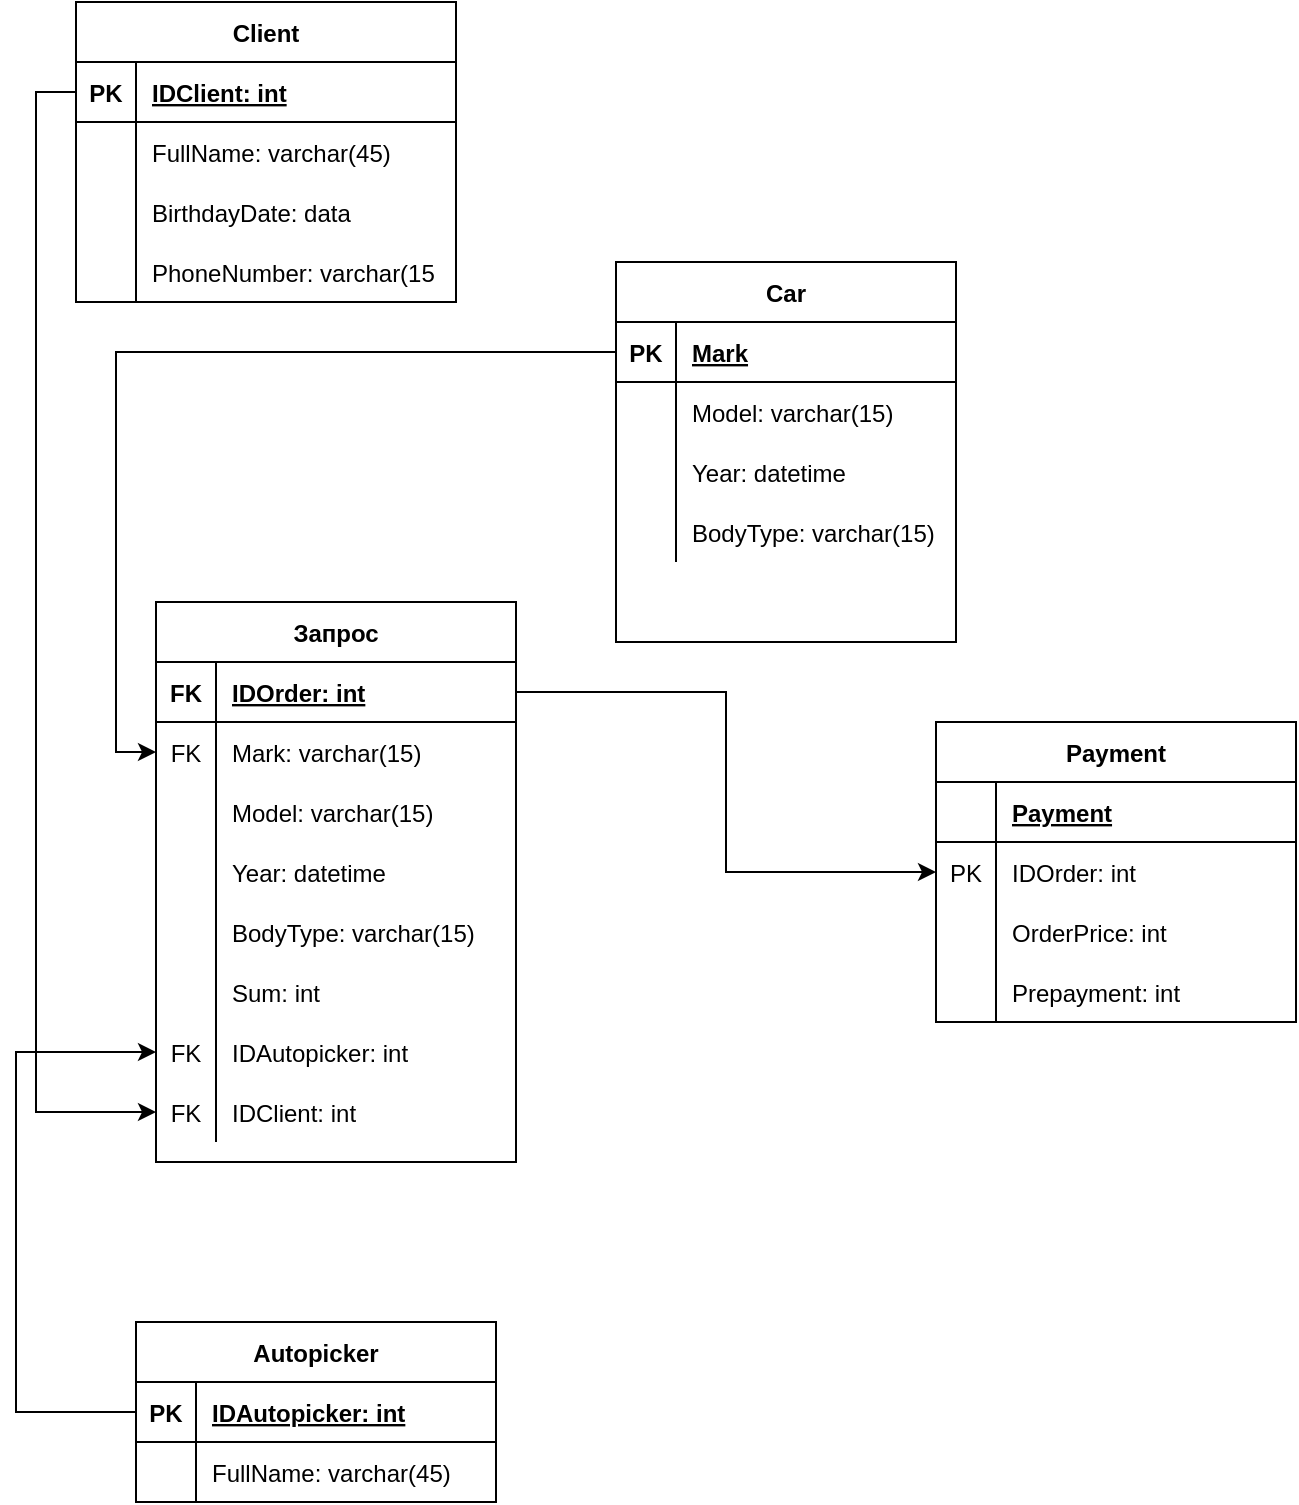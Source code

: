 <mxfile version="16.0.2" type="github">
  <diagram id="nP2btYWfpvYioRI4b4Tf" name="Страница 1">
    <mxGraphModel dx="1874" dy="822" grid="1" gridSize="10" guides="1" tooltips="1" connect="1" arrows="1" fold="1" page="1" pageScale="1" pageWidth="1169" pageHeight="1654" math="0" shadow="0">
      <root>
        <mxCell id="0" />
        <mxCell id="1" parent="0" />
        <mxCell id="k_PC17V0khzHzHPQHjoB-36" value="Client" style="shape=table;startSize=30;container=1;collapsible=1;childLayout=tableLayout;fixedRows=1;rowLines=0;fontStyle=1;align=center;resizeLast=1;" parent="1" vertex="1">
          <mxGeometry x="120" y="80" width="190" height="150" as="geometry" />
        </mxCell>
        <mxCell id="k_PC17V0khzHzHPQHjoB-37" value="" style="shape=partialRectangle;collapsible=0;dropTarget=0;pointerEvents=0;fillColor=none;top=0;left=0;bottom=1;right=0;points=[[0,0.5],[1,0.5]];portConstraint=eastwest;" parent="k_PC17V0khzHzHPQHjoB-36" vertex="1">
          <mxGeometry y="30" width="190" height="30" as="geometry" />
        </mxCell>
        <mxCell id="k_PC17V0khzHzHPQHjoB-38" value="PK" style="shape=partialRectangle;connectable=0;fillColor=none;top=0;left=0;bottom=0;right=0;fontStyle=1;overflow=hidden;" parent="k_PC17V0khzHzHPQHjoB-37" vertex="1">
          <mxGeometry width="30" height="30" as="geometry">
            <mxRectangle width="30" height="30" as="alternateBounds" />
          </mxGeometry>
        </mxCell>
        <mxCell id="k_PC17V0khzHzHPQHjoB-39" value="IDClient: int" style="shape=partialRectangle;connectable=0;fillColor=none;top=0;left=0;bottom=0;right=0;align=left;spacingLeft=6;fontStyle=5;overflow=hidden;" parent="k_PC17V0khzHzHPQHjoB-37" vertex="1">
          <mxGeometry x="30" width="160" height="30" as="geometry">
            <mxRectangle width="160" height="30" as="alternateBounds" />
          </mxGeometry>
        </mxCell>
        <mxCell id="k_PC17V0khzHzHPQHjoB-40" value="" style="shape=partialRectangle;collapsible=0;dropTarget=0;pointerEvents=0;fillColor=none;top=0;left=0;bottom=0;right=0;points=[[0,0.5],[1,0.5]];portConstraint=eastwest;" parent="k_PC17V0khzHzHPQHjoB-36" vertex="1">
          <mxGeometry y="60" width="190" height="30" as="geometry" />
        </mxCell>
        <mxCell id="k_PC17V0khzHzHPQHjoB-41" value="" style="shape=partialRectangle;connectable=0;fillColor=none;top=0;left=0;bottom=0;right=0;editable=1;overflow=hidden;" parent="k_PC17V0khzHzHPQHjoB-40" vertex="1">
          <mxGeometry width="30" height="30" as="geometry">
            <mxRectangle width="30" height="30" as="alternateBounds" />
          </mxGeometry>
        </mxCell>
        <mxCell id="k_PC17V0khzHzHPQHjoB-42" value="FullName: varchar(45)" style="shape=partialRectangle;connectable=0;fillColor=none;top=0;left=0;bottom=0;right=0;align=left;spacingLeft=6;overflow=hidden;" parent="k_PC17V0khzHzHPQHjoB-40" vertex="1">
          <mxGeometry x="30" width="160" height="30" as="geometry">
            <mxRectangle width="160" height="30" as="alternateBounds" />
          </mxGeometry>
        </mxCell>
        <mxCell id="k_PC17V0khzHzHPQHjoB-43" value="" style="shape=partialRectangle;collapsible=0;dropTarget=0;pointerEvents=0;fillColor=none;top=0;left=0;bottom=0;right=0;points=[[0,0.5],[1,0.5]];portConstraint=eastwest;" parent="k_PC17V0khzHzHPQHjoB-36" vertex="1">
          <mxGeometry y="90" width="190" height="30" as="geometry" />
        </mxCell>
        <mxCell id="k_PC17V0khzHzHPQHjoB-44" value="" style="shape=partialRectangle;connectable=0;fillColor=none;top=0;left=0;bottom=0;right=0;editable=1;overflow=hidden;" parent="k_PC17V0khzHzHPQHjoB-43" vertex="1">
          <mxGeometry width="30" height="30" as="geometry">
            <mxRectangle width="30" height="30" as="alternateBounds" />
          </mxGeometry>
        </mxCell>
        <mxCell id="k_PC17V0khzHzHPQHjoB-45" value="BirthdayDate: data" style="shape=partialRectangle;connectable=0;fillColor=none;top=0;left=0;bottom=0;right=0;align=left;spacingLeft=6;overflow=hidden;" parent="k_PC17V0khzHzHPQHjoB-43" vertex="1">
          <mxGeometry x="30" width="160" height="30" as="geometry">
            <mxRectangle width="160" height="30" as="alternateBounds" />
          </mxGeometry>
        </mxCell>
        <mxCell id="k_PC17V0khzHzHPQHjoB-46" value="" style="shape=partialRectangle;collapsible=0;dropTarget=0;pointerEvents=0;fillColor=none;top=0;left=0;bottom=0;right=0;points=[[0,0.5],[1,0.5]];portConstraint=eastwest;" parent="k_PC17V0khzHzHPQHjoB-36" vertex="1">
          <mxGeometry y="120" width="190" height="30" as="geometry" />
        </mxCell>
        <mxCell id="k_PC17V0khzHzHPQHjoB-47" value="" style="shape=partialRectangle;connectable=0;fillColor=none;top=0;left=0;bottom=0;right=0;editable=1;overflow=hidden;" parent="k_PC17V0khzHzHPQHjoB-46" vertex="1">
          <mxGeometry width="30" height="30" as="geometry">
            <mxRectangle width="30" height="30" as="alternateBounds" />
          </mxGeometry>
        </mxCell>
        <mxCell id="k_PC17V0khzHzHPQHjoB-48" value="PhoneNumber: varchar(15" style="shape=partialRectangle;connectable=0;fillColor=none;top=0;left=0;bottom=0;right=0;align=left;spacingLeft=6;overflow=hidden;" parent="k_PC17V0khzHzHPQHjoB-46" vertex="1">
          <mxGeometry x="30" width="160" height="30" as="geometry">
            <mxRectangle width="160" height="30" as="alternateBounds" />
          </mxGeometry>
        </mxCell>
        <mxCell id="k_PC17V0khzHzHPQHjoB-49" value="Запрос" style="shape=table;startSize=30;container=1;collapsible=1;childLayout=tableLayout;fixedRows=1;rowLines=0;fontStyle=1;align=center;resizeLast=1;" parent="1" vertex="1">
          <mxGeometry x="160" y="380" width="180" height="280" as="geometry" />
        </mxCell>
        <mxCell id="k_PC17V0khzHzHPQHjoB-50" value="" style="shape=partialRectangle;collapsible=0;dropTarget=0;pointerEvents=0;fillColor=none;top=0;left=0;bottom=1;right=0;points=[[0,0.5],[1,0.5]];portConstraint=eastwest;" parent="k_PC17V0khzHzHPQHjoB-49" vertex="1">
          <mxGeometry y="30" width="180" height="30" as="geometry" />
        </mxCell>
        <mxCell id="k_PC17V0khzHzHPQHjoB-51" value="FK" style="shape=partialRectangle;connectable=0;fillColor=none;top=0;left=0;bottom=0;right=0;fontStyle=1;overflow=hidden;" parent="k_PC17V0khzHzHPQHjoB-50" vertex="1">
          <mxGeometry width="30" height="30" as="geometry">
            <mxRectangle width="30" height="30" as="alternateBounds" />
          </mxGeometry>
        </mxCell>
        <mxCell id="k_PC17V0khzHzHPQHjoB-52" value="IDOrder: int" style="shape=partialRectangle;connectable=0;fillColor=none;top=0;left=0;bottom=0;right=0;align=left;spacingLeft=6;fontStyle=5;overflow=hidden;" parent="k_PC17V0khzHzHPQHjoB-50" vertex="1">
          <mxGeometry x="30" width="150" height="30" as="geometry">
            <mxRectangle width="150" height="30" as="alternateBounds" />
          </mxGeometry>
        </mxCell>
        <mxCell id="k_PC17V0khzHzHPQHjoB-53" value="" style="shape=partialRectangle;collapsible=0;dropTarget=0;pointerEvents=0;fillColor=none;top=0;left=0;bottom=0;right=0;points=[[0,0.5],[1,0.5]];portConstraint=eastwest;" parent="k_PC17V0khzHzHPQHjoB-49" vertex="1">
          <mxGeometry y="60" width="180" height="30" as="geometry" />
        </mxCell>
        <mxCell id="k_PC17V0khzHzHPQHjoB-54" value="FK" style="shape=partialRectangle;connectable=0;fillColor=none;top=0;left=0;bottom=0;right=0;editable=1;overflow=hidden;" parent="k_PC17V0khzHzHPQHjoB-53" vertex="1">
          <mxGeometry width="30" height="30" as="geometry">
            <mxRectangle width="30" height="30" as="alternateBounds" />
          </mxGeometry>
        </mxCell>
        <mxCell id="k_PC17V0khzHzHPQHjoB-55" value="Mark: varchar(15)" style="shape=partialRectangle;connectable=0;fillColor=none;top=0;left=0;bottom=0;right=0;align=left;spacingLeft=6;overflow=hidden;" parent="k_PC17V0khzHzHPQHjoB-53" vertex="1">
          <mxGeometry x="30" width="150" height="30" as="geometry">
            <mxRectangle width="150" height="30" as="alternateBounds" />
          </mxGeometry>
        </mxCell>
        <mxCell id="k_PC17V0khzHzHPQHjoB-56" value="" style="shape=partialRectangle;collapsible=0;dropTarget=0;pointerEvents=0;fillColor=none;top=0;left=0;bottom=0;right=0;points=[[0,0.5],[1,0.5]];portConstraint=eastwest;" parent="k_PC17V0khzHzHPQHjoB-49" vertex="1">
          <mxGeometry y="90" width="180" height="30" as="geometry" />
        </mxCell>
        <mxCell id="k_PC17V0khzHzHPQHjoB-57" value="" style="shape=partialRectangle;connectable=0;fillColor=none;top=0;left=0;bottom=0;right=0;editable=1;overflow=hidden;" parent="k_PC17V0khzHzHPQHjoB-56" vertex="1">
          <mxGeometry width="30" height="30" as="geometry">
            <mxRectangle width="30" height="30" as="alternateBounds" />
          </mxGeometry>
        </mxCell>
        <mxCell id="k_PC17V0khzHzHPQHjoB-58" value="Model: varchar(15)" style="shape=partialRectangle;connectable=0;fillColor=none;top=0;left=0;bottom=0;right=0;align=left;spacingLeft=6;overflow=hidden;" parent="k_PC17V0khzHzHPQHjoB-56" vertex="1">
          <mxGeometry x="30" width="150" height="30" as="geometry">
            <mxRectangle width="150" height="30" as="alternateBounds" />
          </mxGeometry>
        </mxCell>
        <mxCell id="k_PC17V0khzHzHPQHjoB-59" value="" style="shape=partialRectangle;collapsible=0;dropTarget=0;pointerEvents=0;fillColor=none;top=0;left=0;bottom=0;right=0;points=[[0,0.5],[1,0.5]];portConstraint=eastwest;" parent="k_PC17V0khzHzHPQHjoB-49" vertex="1">
          <mxGeometry y="120" width="180" height="30" as="geometry" />
        </mxCell>
        <mxCell id="k_PC17V0khzHzHPQHjoB-60" value="" style="shape=partialRectangle;connectable=0;fillColor=none;top=0;left=0;bottom=0;right=0;editable=1;overflow=hidden;" parent="k_PC17V0khzHzHPQHjoB-59" vertex="1">
          <mxGeometry width="30" height="30" as="geometry">
            <mxRectangle width="30" height="30" as="alternateBounds" />
          </mxGeometry>
        </mxCell>
        <mxCell id="k_PC17V0khzHzHPQHjoB-61" value="Year: datetime" style="shape=partialRectangle;connectable=0;fillColor=none;top=0;left=0;bottom=0;right=0;align=left;spacingLeft=6;overflow=hidden;" parent="k_PC17V0khzHzHPQHjoB-59" vertex="1">
          <mxGeometry x="30" width="150" height="30" as="geometry">
            <mxRectangle width="150" height="30" as="alternateBounds" />
          </mxGeometry>
        </mxCell>
        <mxCell id="k_PC17V0khzHzHPQHjoB-62" value="" style="shape=partialRectangle;collapsible=0;dropTarget=0;pointerEvents=0;fillColor=none;top=0;left=0;bottom=0;right=0;points=[[0,0.5],[1,0.5]];portConstraint=eastwest;" parent="k_PC17V0khzHzHPQHjoB-49" vertex="1">
          <mxGeometry y="150" width="180" height="30" as="geometry" />
        </mxCell>
        <mxCell id="k_PC17V0khzHzHPQHjoB-63" value="" style="shape=partialRectangle;connectable=0;fillColor=none;top=0;left=0;bottom=0;right=0;editable=1;overflow=hidden;" parent="k_PC17V0khzHzHPQHjoB-62" vertex="1">
          <mxGeometry width="30" height="30" as="geometry">
            <mxRectangle width="30" height="30" as="alternateBounds" />
          </mxGeometry>
        </mxCell>
        <mxCell id="k_PC17V0khzHzHPQHjoB-64" value="BodyType: varchar(15)" style="shape=partialRectangle;connectable=0;fillColor=none;top=0;left=0;bottom=0;right=0;align=left;spacingLeft=6;overflow=hidden;" parent="k_PC17V0khzHzHPQHjoB-62" vertex="1">
          <mxGeometry x="30" width="150" height="30" as="geometry">
            <mxRectangle width="150" height="30" as="alternateBounds" />
          </mxGeometry>
        </mxCell>
        <mxCell id="k_PC17V0khzHzHPQHjoB-65" value="" style="shape=partialRectangle;collapsible=0;dropTarget=0;pointerEvents=0;fillColor=none;top=0;left=0;bottom=0;right=0;points=[[0,0.5],[1,0.5]];portConstraint=eastwest;" parent="k_PC17V0khzHzHPQHjoB-49" vertex="1">
          <mxGeometry y="180" width="180" height="30" as="geometry" />
        </mxCell>
        <mxCell id="k_PC17V0khzHzHPQHjoB-66" value="" style="shape=partialRectangle;connectable=0;fillColor=none;top=0;left=0;bottom=0;right=0;editable=1;overflow=hidden;" parent="k_PC17V0khzHzHPQHjoB-65" vertex="1">
          <mxGeometry width="30" height="30" as="geometry">
            <mxRectangle width="30" height="30" as="alternateBounds" />
          </mxGeometry>
        </mxCell>
        <mxCell id="k_PC17V0khzHzHPQHjoB-67" value="Sum: int" style="shape=partialRectangle;connectable=0;fillColor=none;top=0;left=0;bottom=0;right=0;align=left;spacingLeft=6;overflow=hidden;" parent="k_PC17V0khzHzHPQHjoB-65" vertex="1">
          <mxGeometry x="30" width="150" height="30" as="geometry">
            <mxRectangle width="150" height="30" as="alternateBounds" />
          </mxGeometry>
        </mxCell>
        <mxCell id="k_PC17V0khzHzHPQHjoB-68" value="" style="shape=partialRectangle;collapsible=0;dropTarget=0;pointerEvents=0;fillColor=none;top=0;left=0;bottom=0;right=0;points=[[0,0.5],[1,0.5]];portConstraint=eastwest;" parent="k_PC17V0khzHzHPQHjoB-49" vertex="1">
          <mxGeometry y="210" width="180" height="30" as="geometry" />
        </mxCell>
        <mxCell id="k_PC17V0khzHzHPQHjoB-69" value="FK" style="shape=partialRectangle;connectable=0;fillColor=none;top=0;left=0;bottom=0;right=0;editable=1;overflow=hidden;" parent="k_PC17V0khzHzHPQHjoB-68" vertex="1">
          <mxGeometry width="30" height="30" as="geometry">
            <mxRectangle width="30" height="30" as="alternateBounds" />
          </mxGeometry>
        </mxCell>
        <mxCell id="k_PC17V0khzHzHPQHjoB-70" value="IDAutopicker: int" style="shape=partialRectangle;connectable=0;fillColor=none;top=0;left=0;bottom=0;right=0;align=left;spacingLeft=6;overflow=hidden;" parent="k_PC17V0khzHzHPQHjoB-68" vertex="1">
          <mxGeometry x="30" width="150" height="30" as="geometry">
            <mxRectangle width="150" height="30" as="alternateBounds" />
          </mxGeometry>
        </mxCell>
        <mxCell id="k_PC17V0khzHzHPQHjoB-71" value="" style="shape=partialRectangle;collapsible=0;dropTarget=0;pointerEvents=0;fillColor=none;top=0;left=0;bottom=0;right=0;points=[[0,0.5],[1,0.5]];portConstraint=eastwest;" parent="k_PC17V0khzHzHPQHjoB-49" vertex="1">
          <mxGeometry y="240" width="180" height="30" as="geometry" />
        </mxCell>
        <mxCell id="k_PC17V0khzHzHPQHjoB-72" value="FK" style="shape=partialRectangle;connectable=0;fillColor=none;top=0;left=0;bottom=0;right=0;editable=1;overflow=hidden;" parent="k_PC17V0khzHzHPQHjoB-71" vertex="1">
          <mxGeometry width="30" height="30" as="geometry">
            <mxRectangle width="30" height="30" as="alternateBounds" />
          </mxGeometry>
        </mxCell>
        <mxCell id="k_PC17V0khzHzHPQHjoB-73" value="IDClient: int" style="shape=partialRectangle;connectable=0;fillColor=none;top=0;left=0;bottom=0;right=0;align=left;spacingLeft=6;overflow=hidden;" parent="k_PC17V0khzHzHPQHjoB-71" vertex="1">
          <mxGeometry x="30" width="150" height="30" as="geometry">
            <mxRectangle width="150" height="30" as="alternateBounds" />
          </mxGeometry>
        </mxCell>
        <mxCell id="k_PC17V0khzHzHPQHjoB-74" value="Car" style="shape=table;startSize=30;container=1;collapsible=1;childLayout=tableLayout;fixedRows=1;rowLines=0;fontStyle=1;align=center;resizeLast=1;" parent="1" vertex="1">
          <mxGeometry x="390" y="210" width="170" height="190" as="geometry" />
        </mxCell>
        <mxCell id="k_PC17V0khzHzHPQHjoB-75" value="" style="shape=partialRectangle;collapsible=0;dropTarget=0;pointerEvents=0;fillColor=none;top=0;left=0;bottom=1;right=0;points=[[0,0.5],[1,0.5]];portConstraint=eastwest;" parent="k_PC17V0khzHzHPQHjoB-74" vertex="1">
          <mxGeometry y="30" width="170" height="30" as="geometry" />
        </mxCell>
        <mxCell id="k_PC17V0khzHzHPQHjoB-76" value="PK" style="shape=partialRectangle;connectable=0;fillColor=none;top=0;left=0;bottom=0;right=0;fontStyle=1;overflow=hidden;" parent="k_PC17V0khzHzHPQHjoB-75" vertex="1">
          <mxGeometry width="30" height="30" as="geometry">
            <mxRectangle width="30" height="30" as="alternateBounds" />
          </mxGeometry>
        </mxCell>
        <mxCell id="k_PC17V0khzHzHPQHjoB-77" value="Mark" style="shape=partialRectangle;connectable=0;fillColor=none;top=0;left=0;bottom=0;right=0;align=left;spacingLeft=6;fontStyle=5;overflow=hidden;" parent="k_PC17V0khzHzHPQHjoB-75" vertex="1">
          <mxGeometry x="30" width="140" height="30" as="geometry">
            <mxRectangle width="140" height="30" as="alternateBounds" />
          </mxGeometry>
        </mxCell>
        <mxCell id="k_PC17V0khzHzHPQHjoB-78" value="" style="shape=partialRectangle;collapsible=0;dropTarget=0;pointerEvents=0;fillColor=none;top=0;left=0;bottom=0;right=0;points=[[0,0.5],[1,0.5]];portConstraint=eastwest;" parent="k_PC17V0khzHzHPQHjoB-74" vertex="1">
          <mxGeometry y="60" width="170" height="30" as="geometry" />
        </mxCell>
        <mxCell id="k_PC17V0khzHzHPQHjoB-79" value="" style="shape=partialRectangle;connectable=0;fillColor=none;top=0;left=0;bottom=0;right=0;editable=1;overflow=hidden;" parent="k_PC17V0khzHzHPQHjoB-78" vertex="1">
          <mxGeometry width="30" height="30" as="geometry">
            <mxRectangle width="30" height="30" as="alternateBounds" />
          </mxGeometry>
        </mxCell>
        <mxCell id="k_PC17V0khzHzHPQHjoB-80" value="Model: varchar(15)" style="shape=partialRectangle;connectable=0;fillColor=none;top=0;left=0;bottom=0;right=0;align=left;spacingLeft=6;overflow=hidden;" parent="k_PC17V0khzHzHPQHjoB-78" vertex="1">
          <mxGeometry x="30" width="140" height="30" as="geometry">
            <mxRectangle width="140" height="30" as="alternateBounds" />
          </mxGeometry>
        </mxCell>
        <mxCell id="k_PC17V0khzHzHPQHjoB-81" value="" style="shape=partialRectangle;collapsible=0;dropTarget=0;pointerEvents=0;fillColor=none;top=0;left=0;bottom=0;right=0;points=[[0,0.5],[1,0.5]];portConstraint=eastwest;" parent="k_PC17V0khzHzHPQHjoB-74" vertex="1">
          <mxGeometry y="90" width="170" height="30" as="geometry" />
        </mxCell>
        <mxCell id="k_PC17V0khzHzHPQHjoB-82" value="" style="shape=partialRectangle;connectable=0;fillColor=none;top=0;left=0;bottom=0;right=0;editable=1;overflow=hidden;" parent="k_PC17V0khzHzHPQHjoB-81" vertex="1">
          <mxGeometry width="30" height="30" as="geometry">
            <mxRectangle width="30" height="30" as="alternateBounds" />
          </mxGeometry>
        </mxCell>
        <mxCell id="k_PC17V0khzHzHPQHjoB-83" value="Year: datetime" style="shape=partialRectangle;connectable=0;fillColor=none;top=0;left=0;bottom=0;right=0;align=left;spacingLeft=6;overflow=hidden;" parent="k_PC17V0khzHzHPQHjoB-81" vertex="1">
          <mxGeometry x="30" width="140" height="30" as="geometry">
            <mxRectangle width="140" height="30" as="alternateBounds" />
          </mxGeometry>
        </mxCell>
        <mxCell id="k_PC17V0khzHzHPQHjoB-84" value="" style="shape=partialRectangle;collapsible=0;dropTarget=0;pointerEvents=0;fillColor=none;top=0;left=0;bottom=0;right=0;points=[[0,0.5],[1,0.5]];portConstraint=eastwest;" parent="k_PC17V0khzHzHPQHjoB-74" vertex="1">
          <mxGeometry y="120" width="170" height="30" as="geometry" />
        </mxCell>
        <mxCell id="k_PC17V0khzHzHPQHjoB-85" value="" style="shape=partialRectangle;connectable=0;fillColor=none;top=0;left=0;bottom=0;right=0;editable=1;overflow=hidden;" parent="k_PC17V0khzHzHPQHjoB-84" vertex="1">
          <mxGeometry width="30" height="30" as="geometry">
            <mxRectangle width="30" height="30" as="alternateBounds" />
          </mxGeometry>
        </mxCell>
        <mxCell id="k_PC17V0khzHzHPQHjoB-86" value="BodyType: varchar(15)" style="shape=partialRectangle;connectable=0;fillColor=none;top=0;left=0;bottom=0;right=0;align=left;spacingLeft=6;overflow=hidden;" parent="k_PC17V0khzHzHPQHjoB-84" vertex="1">
          <mxGeometry x="30" width="140" height="30" as="geometry">
            <mxRectangle width="140" height="30" as="alternateBounds" />
          </mxGeometry>
        </mxCell>
        <mxCell id="k_PC17V0khzHzHPQHjoB-87" value="Autopicker" style="shape=table;startSize=30;container=1;collapsible=1;childLayout=tableLayout;fixedRows=1;rowLines=0;fontStyle=1;align=center;resizeLast=1;" parent="1" vertex="1">
          <mxGeometry x="150" y="740" width="180" height="90" as="geometry" />
        </mxCell>
        <mxCell id="k_PC17V0khzHzHPQHjoB-88" value="" style="shape=partialRectangle;collapsible=0;dropTarget=0;pointerEvents=0;fillColor=none;top=0;left=0;bottom=1;right=0;points=[[0,0.5],[1,0.5]];portConstraint=eastwest;" parent="k_PC17V0khzHzHPQHjoB-87" vertex="1">
          <mxGeometry y="30" width="180" height="30" as="geometry" />
        </mxCell>
        <mxCell id="k_PC17V0khzHzHPQHjoB-89" value="PK" style="shape=partialRectangle;connectable=0;fillColor=none;top=0;left=0;bottom=0;right=0;fontStyle=1;overflow=hidden;" parent="k_PC17V0khzHzHPQHjoB-88" vertex="1">
          <mxGeometry width="30" height="30" as="geometry">
            <mxRectangle width="30" height="30" as="alternateBounds" />
          </mxGeometry>
        </mxCell>
        <mxCell id="k_PC17V0khzHzHPQHjoB-90" value="IDAutopicker: int" style="shape=partialRectangle;connectable=0;fillColor=none;top=0;left=0;bottom=0;right=0;align=left;spacingLeft=6;fontStyle=5;overflow=hidden;" parent="k_PC17V0khzHzHPQHjoB-88" vertex="1">
          <mxGeometry x="30" width="150" height="30" as="geometry">
            <mxRectangle width="150" height="30" as="alternateBounds" />
          </mxGeometry>
        </mxCell>
        <mxCell id="k_PC17V0khzHzHPQHjoB-91" value="" style="shape=partialRectangle;collapsible=0;dropTarget=0;pointerEvents=0;fillColor=none;top=0;left=0;bottom=0;right=0;points=[[0,0.5],[1,0.5]];portConstraint=eastwest;" parent="k_PC17V0khzHzHPQHjoB-87" vertex="1">
          <mxGeometry y="60" width="180" height="30" as="geometry" />
        </mxCell>
        <mxCell id="k_PC17V0khzHzHPQHjoB-92" value="" style="shape=partialRectangle;connectable=0;fillColor=none;top=0;left=0;bottom=0;right=0;editable=1;overflow=hidden;" parent="k_PC17V0khzHzHPQHjoB-91" vertex="1">
          <mxGeometry width="30" height="30" as="geometry">
            <mxRectangle width="30" height="30" as="alternateBounds" />
          </mxGeometry>
        </mxCell>
        <mxCell id="k_PC17V0khzHzHPQHjoB-93" value="FullName: varchar(45)" style="shape=partialRectangle;connectable=0;fillColor=none;top=0;left=0;bottom=0;right=0;align=left;spacingLeft=6;overflow=hidden;" parent="k_PC17V0khzHzHPQHjoB-91" vertex="1">
          <mxGeometry x="30" width="150" height="30" as="geometry">
            <mxRectangle width="150" height="30" as="alternateBounds" />
          </mxGeometry>
        </mxCell>
        <mxCell id="k_PC17V0khzHzHPQHjoB-94" value="Payment" style="shape=table;startSize=30;container=1;collapsible=1;childLayout=tableLayout;fixedRows=1;rowLines=0;fontStyle=1;align=center;resizeLast=1;" parent="1" vertex="1">
          <mxGeometry x="550" y="440" width="180" height="150" as="geometry" />
        </mxCell>
        <mxCell id="k_PC17V0khzHzHPQHjoB-95" value="" style="shape=partialRectangle;collapsible=0;dropTarget=0;pointerEvents=0;fillColor=none;top=0;left=0;bottom=1;right=0;points=[[0,0.5],[1,0.5]];portConstraint=eastwest;" parent="k_PC17V0khzHzHPQHjoB-94" vertex="1">
          <mxGeometry y="30" width="180" height="30" as="geometry" />
        </mxCell>
        <mxCell id="k_PC17V0khzHzHPQHjoB-96" value="" style="shape=partialRectangle;connectable=0;fillColor=none;top=0;left=0;bottom=0;right=0;fontStyle=1;overflow=hidden;" parent="k_PC17V0khzHzHPQHjoB-95" vertex="1">
          <mxGeometry width="30" height="30" as="geometry">
            <mxRectangle width="30" height="30" as="alternateBounds" />
          </mxGeometry>
        </mxCell>
        <mxCell id="k_PC17V0khzHzHPQHjoB-97" value="Payment" style="shape=partialRectangle;connectable=0;fillColor=none;top=0;left=0;bottom=0;right=0;align=left;spacingLeft=6;fontStyle=5;overflow=hidden;" parent="k_PC17V0khzHzHPQHjoB-95" vertex="1">
          <mxGeometry x="30" width="150" height="30" as="geometry">
            <mxRectangle width="150" height="30" as="alternateBounds" />
          </mxGeometry>
        </mxCell>
        <mxCell id="k_PC17V0khzHzHPQHjoB-98" value="" style="shape=partialRectangle;collapsible=0;dropTarget=0;pointerEvents=0;fillColor=none;top=0;left=0;bottom=0;right=0;points=[[0,0.5],[1,0.5]];portConstraint=eastwest;" parent="k_PC17V0khzHzHPQHjoB-94" vertex="1">
          <mxGeometry y="60" width="180" height="30" as="geometry" />
        </mxCell>
        <mxCell id="k_PC17V0khzHzHPQHjoB-99" value="PK" style="shape=partialRectangle;connectable=0;fillColor=none;top=0;left=0;bottom=0;right=0;editable=1;overflow=hidden;" parent="k_PC17V0khzHzHPQHjoB-98" vertex="1">
          <mxGeometry width="30" height="30" as="geometry">
            <mxRectangle width="30" height="30" as="alternateBounds" />
          </mxGeometry>
        </mxCell>
        <mxCell id="k_PC17V0khzHzHPQHjoB-100" value="IDOrder: int" style="shape=partialRectangle;connectable=0;fillColor=none;top=0;left=0;bottom=0;right=0;align=left;spacingLeft=6;overflow=hidden;" parent="k_PC17V0khzHzHPQHjoB-98" vertex="1">
          <mxGeometry x="30" width="150" height="30" as="geometry">
            <mxRectangle width="150" height="30" as="alternateBounds" />
          </mxGeometry>
        </mxCell>
        <mxCell id="k_PC17V0khzHzHPQHjoB-101" value="" style="shape=partialRectangle;collapsible=0;dropTarget=0;pointerEvents=0;fillColor=none;top=0;left=0;bottom=0;right=0;points=[[0,0.5],[1,0.5]];portConstraint=eastwest;" parent="k_PC17V0khzHzHPQHjoB-94" vertex="1">
          <mxGeometry y="90" width="180" height="30" as="geometry" />
        </mxCell>
        <mxCell id="k_PC17V0khzHzHPQHjoB-102" value="" style="shape=partialRectangle;connectable=0;fillColor=none;top=0;left=0;bottom=0;right=0;editable=1;overflow=hidden;" parent="k_PC17V0khzHzHPQHjoB-101" vertex="1">
          <mxGeometry width="30" height="30" as="geometry">
            <mxRectangle width="30" height="30" as="alternateBounds" />
          </mxGeometry>
        </mxCell>
        <mxCell id="k_PC17V0khzHzHPQHjoB-103" value="OrderPrice: int" style="shape=partialRectangle;connectable=0;fillColor=none;top=0;left=0;bottom=0;right=0;align=left;spacingLeft=6;overflow=hidden;" parent="k_PC17V0khzHzHPQHjoB-101" vertex="1">
          <mxGeometry x="30" width="150" height="30" as="geometry">
            <mxRectangle width="150" height="30" as="alternateBounds" />
          </mxGeometry>
        </mxCell>
        <mxCell id="k_PC17V0khzHzHPQHjoB-104" value="" style="shape=partialRectangle;collapsible=0;dropTarget=0;pointerEvents=0;fillColor=none;top=0;left=0;bottom=0;right=0;points=[[0,0.5],[1,0.5]];portConstraint=eastwest;" parent="k_PC17V0khzHzHPQHjoB-94" vertex="1">
          <mxGeometry y="120" width="180" height="30" as="geometry" />
        </mxCell>
        <mxCell id="k_PC17V0khzHzHPQHjoB-105" value="" style="shape=partialRectangle;connectable=0;fillColor=none;top=0;left=0;bottom=0;right=0;editable=1;overflow=hidden;" parent="k_PC17V0khzHzHPQHjoB-104" vertex="1">
          <mxGeometry width="30" height="30" as="geometry">
            <mxRectangle width="30" height="30" as="alternateBounds" />
          </mxGeometry>
        </mxCell>
        <mxCell id="k_PC17V0khzHzHPQHjoB-106" value="Prepayment: int" style="shape=partialRectangle;connectable=0;fillColor=none;top=0;left=0;bottom=0;right=0;align=left;spacingLeft=6;overflow=hidden;" parent="k_PC17V0khzHzHPQHjoB-104" vertex="1">
          <mxGeometry x="30" width="150" height="30" as="geometry">
            <mxRectangle width="150" height="30" as="alternateBounds" />
          </mxGeometry>
        </mxCell>
        <mxCell id="k_PC17V0khzHzHPQHjoB-107" style="edgeStyle=orthogonalEdgeStyle;rounded=0;orthogonalLoop=1;jettySize=auto;html=1;exitX=0;exitY=0.5;exitDx=0;exitDy=0;entryX=0;entryY=0.5;entryDx=0;entryDy=0;" parent="1" source="k_PC17V0khzHzHPQHjoB-37" target="k_PC17V0khzHzHPQHjoB-71" edge="1">
          <mxGeometry relative="1" as="geometry" />
        </mxCell>
        <mxCell id="k_PC17V0khzHzHPQHjoB-108" style="edgeStyle=orthogonalEdgeStyle;rounded=0;orthogonalLoop=1;jettySize=auto;html=1;exitX=0;exitY=0.5;exitDx=0;exitDy=0;entryX=0;entryY=0.5;entryDx=0;entryDy=0;" parent="1" source="k_PC17V0khzHzHPQHjoB-88" target="k_PC17V0khzHzHPQHjoB-68" edge="1">
          <mxGeometry relative="1" as="geometry">
            <Array as="points">
              <mxPoint x="90" y="785" />
              <mxPoint x="90" y="605" />
            </Array>
          </mxGeometry>
        </mxCell>
        <mxCell id="k_PC17V0khzHzHPQHjoB-109" style="edgeStyle=orthogonalEdgeStyle;rounded=0;orthogonalLoop=1;jettySize=auto;html=1;exitX=0;exitY=0.5;exitDx=0;exitDy=0;entryX=0;entryY=0.5;entryDx=0;entryDy=0;" parent="1" source="k_PC17V0khzHzHPQHjoB-75" target="k_PC17V0khzHzHPQHjoB-53" edge="1">
          <mxGeometry relative="1" as="geometry">
            <Array as="points">
              <mxPoint x="140" y="255" />
              <mxPoint x="140" y="455" />
            </Array>
          </mxGeometry>
        </mxCell>
        <mxCell id="k_PC17V0khzHzHPQHjoB-110" style="edgeStyle=orthogonalEdgeStyle;rounded=0;orthogonalLoop=1;jettySize=auto;html=1;exitX=1;exitY=0.5;exitDx=0;exitDy=0;entryX=0;entryY=0.5;entryDx=0;entryDy=0;" parent="1" source="k_PC17V0khzHzHPQHjoB-50" target="k_PC17V0khzHzHPQHjoB-98" edge="1">
          <mxGeometry relative="1" as="geometry" />
        </mxCell>
      </root>
    </mxGraphModel>
  </diagram>
</mxfile>

